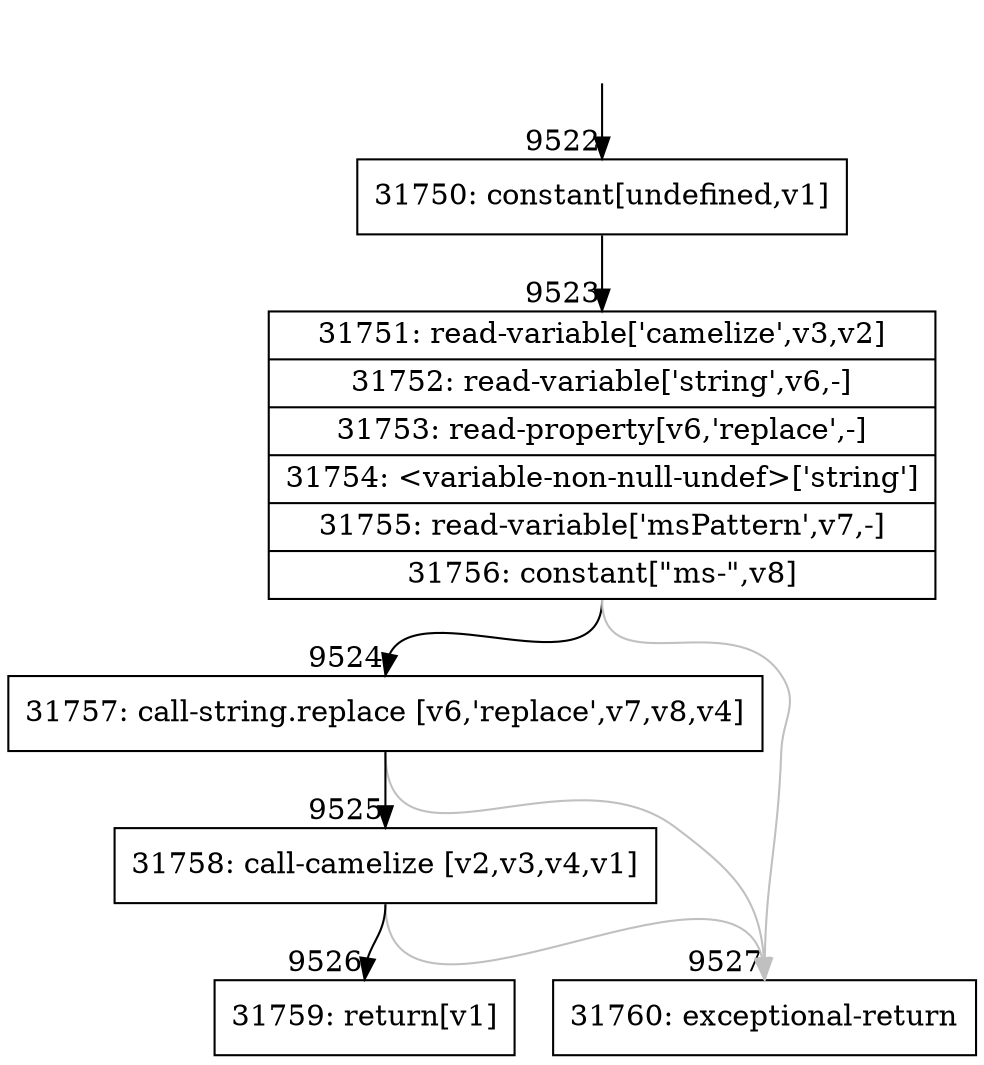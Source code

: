 digraph {
rankdir="TD"
BB_entry702[shape=none,label=""];
BB_entry702 -> BB9522 [tailport=s, headport=n, headlabel="    9522"]
BB9522 [shape=record label="{31750: constant[undefined,v1]}" ] 
BB9522 -> BB9523 [tailport=s, headport=n, headlabel="      9523"]
BB9523 [shape=record label="{31751: read-variable['camelize',v3,v2]|31752: read-variable['string',v6,-]|31753: read-property[v6,'replace',-]|31754: \<variable-non-null-undef\>['string']|31755: read-variable['msPattern',v7,-]|31756: constant[\"ms-\",v8]}" ] 
BB9523 -> BB9524 [tailport=s, headport=n, headlabel="      9524"]
BB9523 -> BB9527 [tailport=s, headport=n, color=gray, headlabel="      9527"]
BB9524 [shape=record label="{31757: call-string.replace [v6,'replace',v7,v8,v4]}" ] 
BB9524 -> BB9525 [tailport=s, headport=n, headlabel="      9525"]
BB9524 -> BB9527 [tailport=s, headport=n, color=gray]
BB9525 [shape=record label="{31758: call-camelize [v2,v3,v4,v1]}" ] 
BB9525 -> BB9526 [tailport=s, headport=n, headlabel="      9526"]
BB9525 -> BB9527 [tailport=s, headport=n, color=gray]
BB9526 [shape=record label="{31759: return[v1]}" ] 
BB9527 [shape=record label="{31760: exceptional-return}" ] 
//#$~ 16946
}

